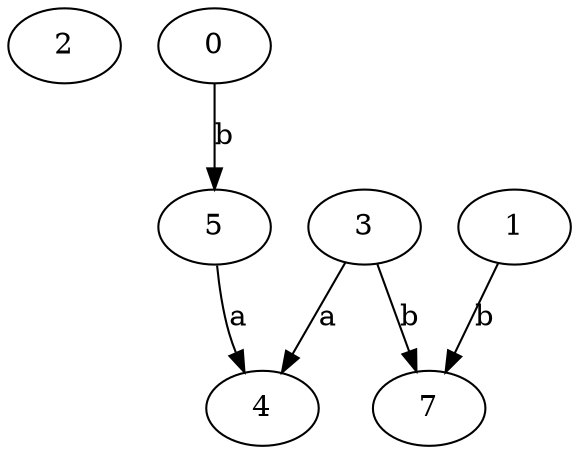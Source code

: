 strict digraph  {
2;
3;
0;
1;
4;
5;
7;
3 -> 4  [label=a];
3 -> 7  [label=b];
0 -> 5  [label=b];
1 -> 7  [label=b];
5 -> 4  [label=a];
}
